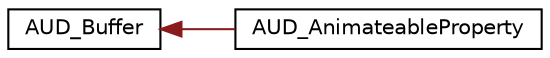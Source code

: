 digraph G
{
  edge [fontname="Helvetica",fontsize="10",labelfontname="Helvetica",labelfontsize="10"];
  node [fontname="Helvetica",fontsize="10",shape=record];
  rankdir=LR;
  Node1 [label="AUD_Buffer",height=0.2,width=0.4,color="black", fillcolor="white", style="filled",URL="$de/db3/classAUD__Buffer.html"];
  Node1 -> Node2 [dir=back,color="firebrick4",fontsize="10",style="solid",fontname="Helvetica"];
  Node2 [label="AUD_AnimateableProperty",height=0.2,width=0.4,color="black", fillcolor="white", style="filled",URL="$dd/dea/classAUD__AnimateableProperty.html"];
}
